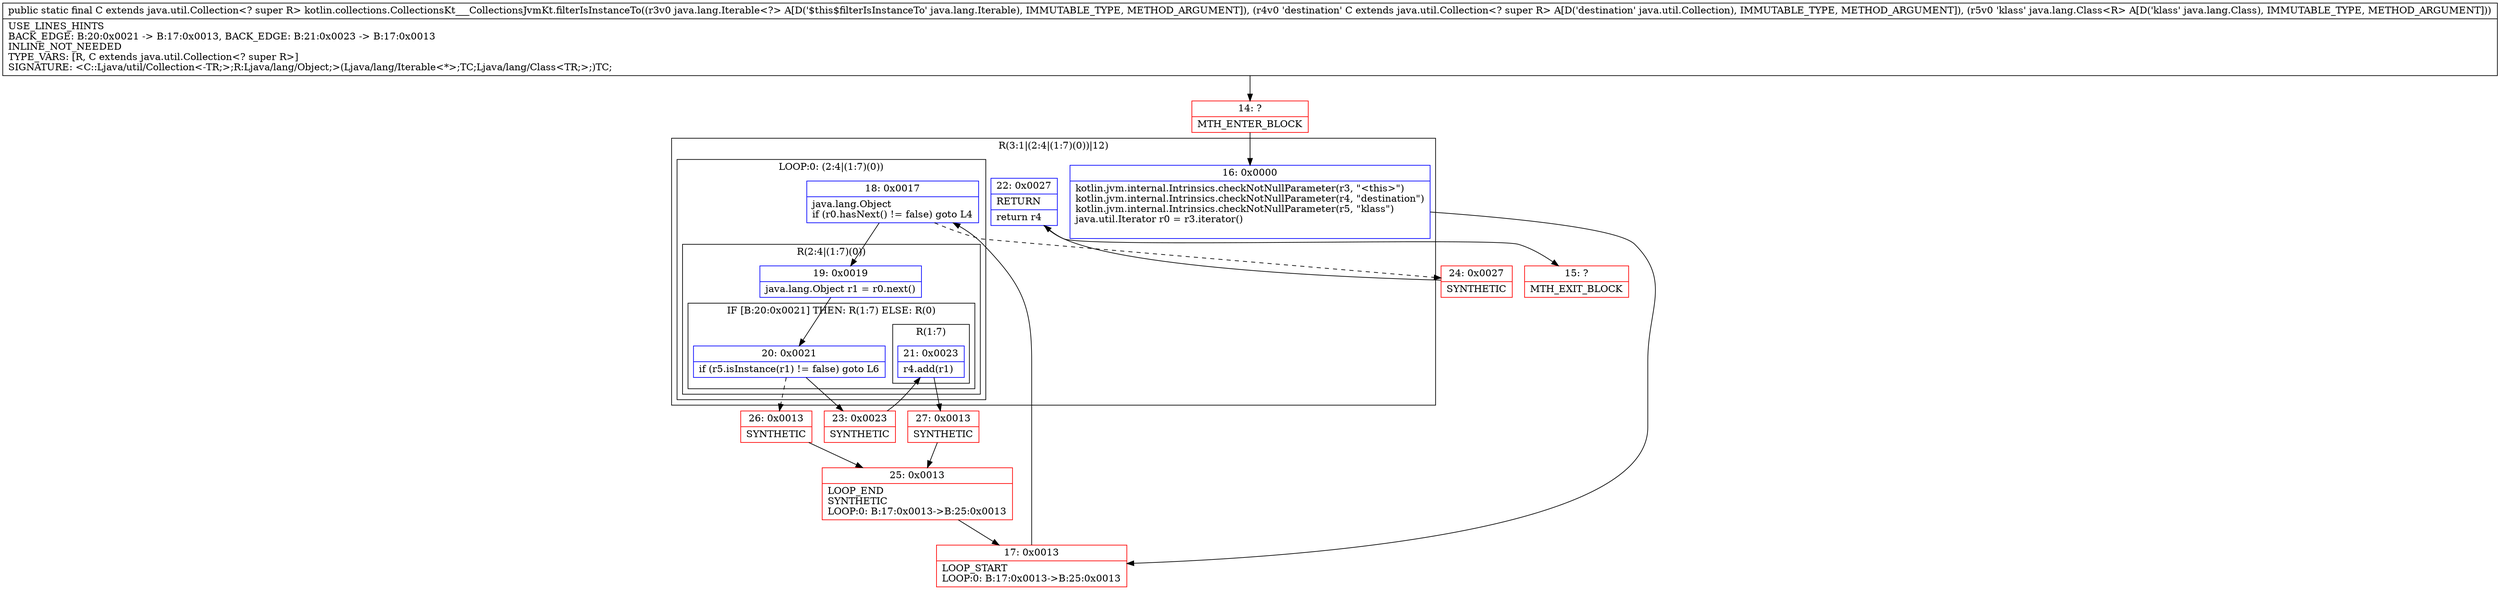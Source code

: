 digraph "CFG forkotlin.collections.CollectionsKt___CollectionsJvmKt.filterIsInstanceTo(Ljava\/lang\/Iterable;Ljava\/util\/Collection;Ljava\/lang\/Class;)Ljava\/util\/Collection;" {
subgraph cluster_Region_2110388046 {
label = "R(3:1|(2:4|(1:7)(0))|12)";
node [shape=record,color=blue];
Node_16 [shape=record,label="{16\:\ 0x0000|kotlin.jvm.internal.Intrinsics.checkNotNullParameter(r3, \"\<this\>\")\lkotlin.jvm.internal.Intrinsics.checkNotNullParameter(r4, \"destination\")\lkotlin.jvm.internal.Intrinsics.checkNotNullParameter(r5, \"klass\")\ljava.util.Iterator r0 = r3.iterator()\l\l}"];
subgraph cluster_LoopRegion_1904529204 {
label = "LOOP:0: (2:4|(1:7)(0))";
node [shape=record,color=blue];
Node_18 [shape=record,label="{18\:\ 0x0017|java.lang.Object \lif (r0.hasNext() != false) goto L4\l}"];
subgraph cluster_Region_1588790189 {
label = "R(2:4|(1:7)(0))";
node [shape=record,color=blue];
Node_19 [shape=record,label="{19\:\ 0x0019|java.lang.Object r1 = r0.next()\l}"];
subgraph cluster_IfRegion_1650910834 {
label = "IF [B:20:0x0021] THEN: R(1:7) ELSE: R(0)";
node [shape=record,color=blue];
Node_20 [shape=record,label="{20\:\ 0x0021|if (r5.isInstance(r1) != false) goto L6\l}"];
subgraph cluster_Region_1353129719 {
label = "R(1:7)";
node [shape=record,color=blue];
Node_21 [shape=record,label="{21\:\ 0x0023|r4.add(r1)\l}"];
}
subgraph cluster_Region_118331064 {
label = "R(0)";
node [shape=record,color=blue];
}
}
}
}
Node_22 [shape=record,label="{22\:\ 0x0027|RETURN\l|return r4\l}"];
}
Node_14 [shape=record,color=red,label="{14\:\ ?|MTH_ENTER_BLOCK\l}"];
Node_17 [shape=record,color=red,label="{17\:\ 0x0013|LOOP_START\lLOOP:0: B:17:0x0013\-\>B:25:0x0013\l}"];
Node_23 [shape=record,color=red,label="{23\:\ 0x0023|SYNTHETIC\l}"];
Node_27 [shape=record,color=red,label="{27\:\ 0x0013|SYNTHETIC\l}"];
Node_25 [shape=record,color=red,label="{25\:\ 0x0013|LOOP_END\lSYNTHETIC\lLOOP:0: B:17:0x0013\-\>B:25:0x0013\l}"];
Node_26 [shape=record,color=red,label="{26\:\ 0x0013|SYNTHETIC\l}"];
Node_24 [shape=record,color=red,label="{24\:\ 0x0027|SYNTHETIC\l}"];
Node_15 [shape=record,color=red,label="{15\:\ ?|MTH_EXIT_BLOCK\l}"];
MethodNode[shape=record,label="{public static final C extends java.util.Collection\<? super R\> kotlin.collections.CollectionsKt___CollectionsJvmKt.filterIsInstanceTo((r3v0 java.lang.Iterable\<?\> A[D('$this$filterIsInstanceTo' java.lang.Iterable), IMMUTABLE_TYPE, METHOD_ARGUMENT]), (r4v0 'destination' C extends java.util.Collection\<? super R\> A[D('destination' java.util.Collection), IMMUTABLE_TYPE, METHOD_ARGUMENT]), (r5v0 'klass' java.lang.Class\<R\> A[D('klass' java.lang.Class), IMMUTABLE_TYPE, METHOD_ARGUMENT]))  | USE_LINES_HINTS\lBACK_EDGE: B:20:0x0021 \-\> B:17:0x0013, BACK_EDGE: B:21:0x0023 \-\> B:17:0x0013\lINLINE_NOT_NEEDED\lTYPE_VARS: [R, C extends java.util.Collection\<? super R\>]\lSIGNATURE: \<C::Ljava\/util\/Collection\<\-TR;\>;R:Ljava\/lang\/Object;\>(Ljava\/lang\/Iterable\<*\>;TC;Ljava\/lang\/Class\<TR;\>;)TC;\l}"];
MethodNode -> Node_14;Node_16 -> Node_17;
Node_18 -> Node_19;
Node_18 -> Node_24[style=dashed];
Node_19 -> Node_20;
Node_20 -> Node_23;
Node_20 -> Node_26[style=dashed];
Node_21 -> Node_27;
Node_22 -> Node_15;
Node_14 -> Node_16;
Node_17 -> Node_18;
Node_23 -> Node_21;
Node_27 -> Node_25;
Node_25 -> Node_17;
Node_26 -> Node_25;
Node_24 -> Node_22;
}

